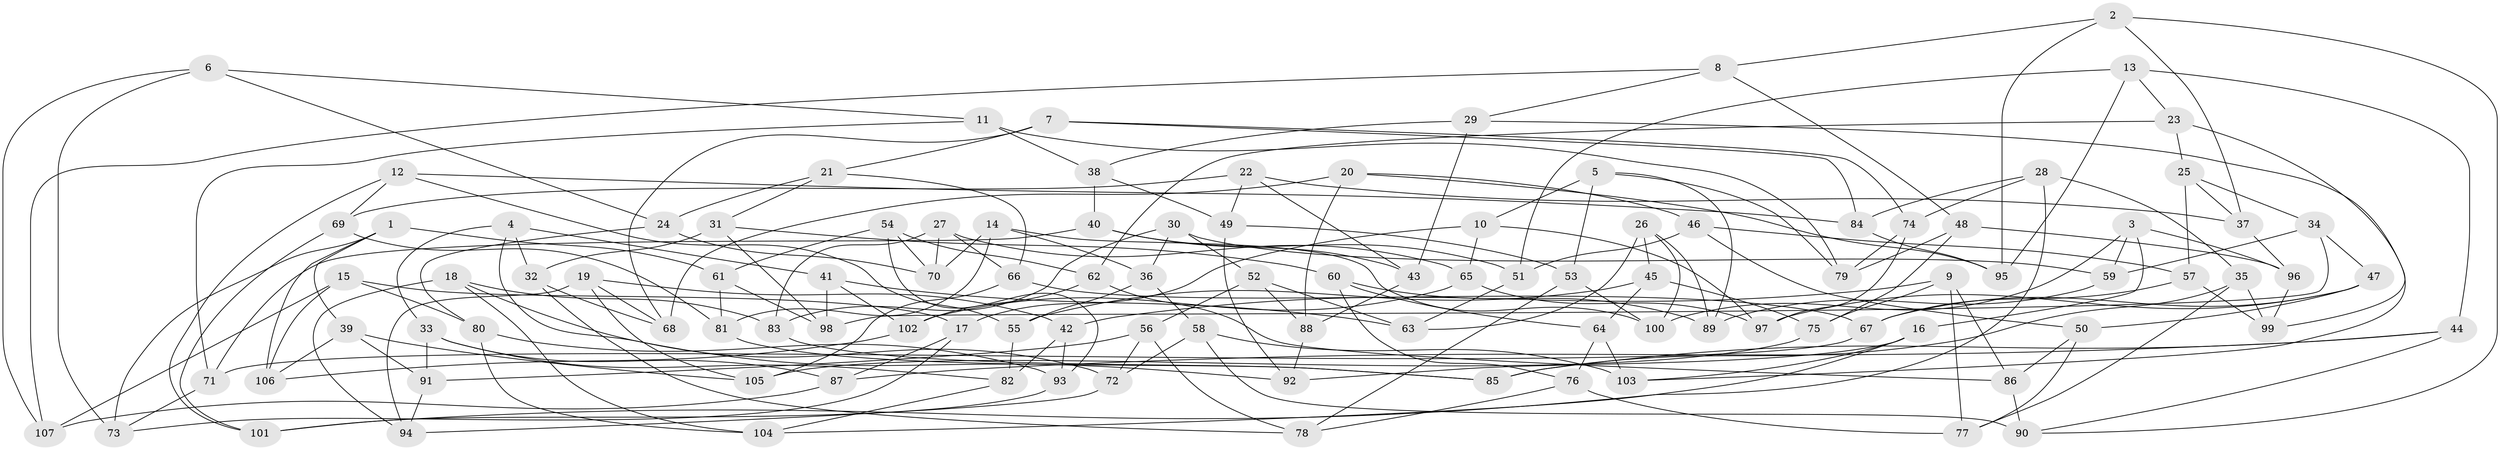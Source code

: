 // coarse degree distribution, {5: 0.05405405405405406, 6: 0.3918918918918919, 4: 0.5540540540540541}
// Generated by graph-tools (version 1.1) at 2025/52/02/27/25 19:52:32]
// undirected, 107 vertices, 214 edges
graph export_dot {
graph [start="1"]
  node [color=gray90,style=filled];
  1;
  2;
  3;
  4;
  5;
  6;
  7;
  8;
  9;
  10;
  11;
  12;
  13;
  14;
  15;
  16;
  17;
  18;
  19;
  20;
  21;
  22;
  23;
  24;
  25;
  26;
  27;
  28;
  29;
  30;
  31;
  32;
  33;
  34;
  35;
  36;
  37;
  38;
  39;
  40;
  41;
  42;
  43;
  44;
  45;
  46;
  47;
  48;
  49;
  50;
  51;
  52;
  53;
  54;
  55;
  56;
  57;
  58;
  59;
  60;
  61;
  62;
  63;
  64;
  65;
  66;
  67;
  68;
  69;
  70;
  71;
  72;
  73;
  74;
  75;
  76;
  77;
  78;
  79;
  80;
  81;
  82;
  83;
  84;
  85;
  86;
  87;
  88;
  89;
  90;
  91;
  92;
  93;
  94;
  95;
  96;
  97;
  98;
  99;
  100;
  101;
  102;
  103;
  104;
  105;
  106;
  107;
  1 -- 39;
  1 -- 61;
  1 -- 73;
  1 -- 106;
  2 -- 37;
  2 -- 95;
  2 -- 90;
  2 -- 8;
  3 -- 59;
  3 -- 16;
  3 -- 96;
  3 -- 100;
  4 -- 32;
  4 -- 72;
  4 -- 41;
  4 -- 33;
  5 -- 53;
  5 -- 89;
  5 -- 79;
  5 -- 10;
  6 -- 11;
  6 -- 73;
  6 -- 107;
  6 -- 24;
  7 -- 84;
  7 -- 68;
  7 -- 21;
  7 -- 74;
  8 -- 107;
  8 -- 29;
  8 -- 48;
  9 -- 86;
  9 -- 42;
  9 -- 77;
  9 -- 75;
  10 -- 17;
  10 -- 65;
  10 -- 97;
  11 -- 38;
  11 -- 71;
  11 -- 79;
  12 -- 69;
  12 -- 101;
  12 -- 84;
  12 -- 55;
  13 -- 95;
  13 -- 23;
  13 -- 44;
  13 -- 51;
  14 -- 100;
  14 -- 36;
  14 -- 70;
  14 -- 81;
  15 -- 106;
  15 -- 17;
  15 -- 80;
  15 -- 107;
  16 -- 104;
  16 -- 103;
  16 -- 92;
  17 -- 73;
  17 -- 87;
  18 -- 104;
  18 -- 83;
  18 -- 92;
  18 -- 94;
  19 -- 68;
  19 -- 105;
  19 -- 42;
  19 -- 94;
  20 -- 46;
  20 -- 88;
  20 -- 68;
  20 -- 95;
  21 -- 24;
  21 -- 66;
  21 -- 31;
  22 -- 49;
  22 -- 43;
  22 -- 69;
  22 -- 37;
  23 -- 99;
  23 -- 62;
  23 -- 25;
  24 -- 70;
  24 -- 80;
  25 -- 57;
  25 -- 34;
  25 -- 37;
  26 -- 100;
  26 -- 63;
  26 -- 89;
  26 -- 45;
  27 -- 66;
  27 -- 70;
  27 -- 65;
  27 -- 83;
  28 -- 101;
  28 -- 84;
  28 -- 35;
  28 -- 74;
  29 -- 103;
  29 -- 43;
  29 -- 38;
  30 -- 83;
  30 -- 36;
  30 -- 59;
  30 -- 52;
  31 -- 32;
  31 -- 98;
  31 -- 60;
  32 -- 78;
  32 -- 68;
  33 -- 82;
  33 -- 91;
  33 -- 87;
  34 -- 59;
  34 -- 47;
  34 -- 98;
  35 -- 85;
  35 -- 99;
  35 -- 77;
  36 -- 55;
  36 -- 58;
  37 -- 96;
  38 -- 40;
  38 -- 49;
  39 -- 105;
  39 -- 106;
  39 -- 91;
  40 -- 43;
  40 -- 71;
  40 -- 51;
  41 -- 63;
  41 -- 102;
  41 -- 98;
  42 -- 82;
  42 -- 93;
  43 -- 88;
  44 -- 87;
  44 -- 90;
  44 -- 85;
  45 -- 55;
  45 -- 75;
  45 -- 64;
  46 -- 51;
  46 -- 50;
  46 -- 57;
  47 -- 50;
  47 -- 67;
  47 -- 97;
  48 -- 79;
  48 -- 96;
  48 -- 75;
  49 -- 53;
  49 -- 92;
  50 -- 86;
  50 -- 77;
  51 -- 63;
  52 -- 88;
  52 -- 56;
  52 -- 63;
  53 -- 78;
  53 -- 100;
  54 -- 70;
  54 -- 93;
  54 -- 61;
  54 -- 62;
  55 -- 82;
  56 -- 78;
  56 -- 72;
  56 -- 91;
  57 -- 99;
  57 -- 67;
  58 -- 103;
  58 -- 72;
  58 -- 90;
  59 -- 89;
  60 -- 64;
  60 -- 76;
  60 -- 89;
  61 -- 81;
  61 -- 98;
  62 -- 102;
  62 -- 86;
  64 -- 76;
  64 -- 103;
  65 -- 102;
  65 -- 97;
  66 -- 105;
  66 -- 67;
  67 -- 71;
  69 -- 101;
  69 -- 81;
  71 -- 73;
  72 -- 94;
  74 -- 97;
  74 -- 79;
  75 -- 105;
  76 -- 77;
  76 -- 78;
  80 -- 93;
  80 -- 104;
  81 -- 85;
  82 -- 104;
  83 -- 85;
  84 -- 95;
  86 -- 90;
  87 -- 107;
  88 -- 92;
  91 -- 94;
  93 -- 101;
  96 -- 99;
  102 -- 106;
}
